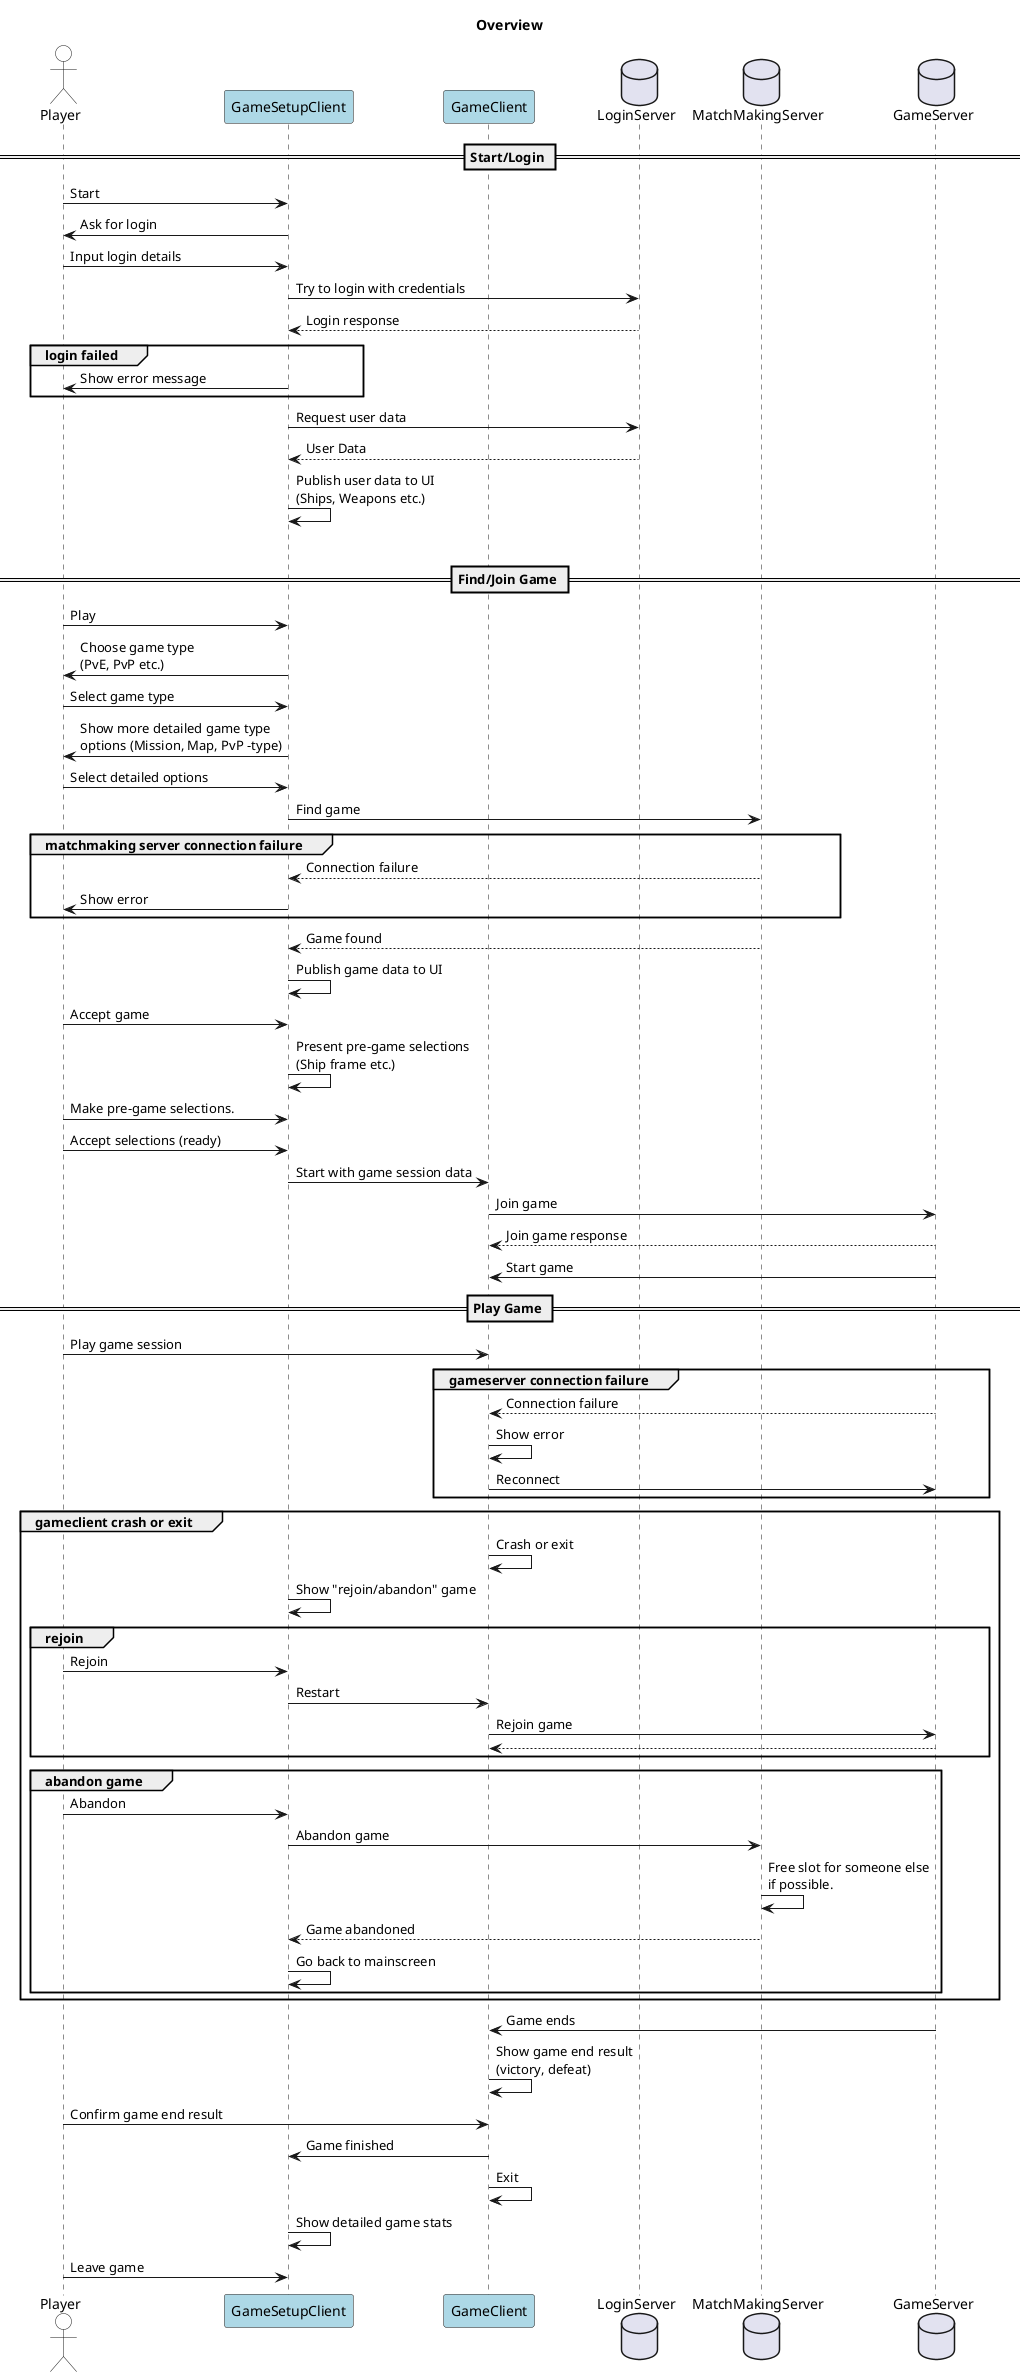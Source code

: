 @startuml
title Overview
actor Player #white
participant GameSetupClient #lightblue
participant GameClient #lightblue
database LoginServer
database MatchMakingServer
database GameServer
== Start/Login ==
Player -> GameSetupClient : Start
GameSetupClient -> Player : Ask for login
Player -> GameSetupClient : Input login details
GameSetupClient -> LoginServer : Try to login with credentials
LoginServer --> GameSetupClient : Login response
group login failed
GameSetupClient -> Player : Show error message
end group
GameSetupClient -> LoginServer : Request user data
LoginServer --> GameSetupClient : User Data
GameSetupClient -> GameSetupClient : Publish user data to UI\n(Ships, Weapons etc.)
group
== Find/Join Game ==
Player -> GameSetupClient : Play
GameSetupClient -> Player : Choose game type\n(PvE, PvP etc.)
Player -> GameSetupClient : Select game type
GameSetupClient -> Player : Show more detailed game type\noptions (Mission, Map, PvP -type)
Player -> GameSetupClient : Select detailed options
GameSetupClient -> MatchMakingServer : Find game
group matchmaking server connection failure
MatchMakingServer --> GameSetupClient : Connection failure
GameSetupClient -> Player : Show error
end group
MatchMakingServer --> GameSetupClient : Game found
GameSetupClient -> GameSetupClient : Publish game data to UI
Player -> GameSetupClient : Accept game
GameSetupClient -> GameSetupClient : Present pre-game selections\n(Ship frame etc.)
Player -> GameSetupClient : Make pre-game selections.
Player -> GameSetupClient : Accept selections (ready)
GameSetupClient -> GameClient : Start with game session data
GameClient -> GameServer : Join game
GameServer --> GameClient : Join game response
GameServer -> GameClient : Start game
== Play Game ==
Player -> GameClient : Play game session
group gameserver connection failure
GameServer --> GameClient : Connection failure
GameClient -> GameClient : Show error
GameClient -> GameServer : Reconnect
end group
group gameclient crash or exit
GameClient -> GameClient : Crash or exit
GameSetupClient -> GameSetupClient : Show "rejoin/abandon" game
group rejoin
Player -> GameSetupClient : Rejoin
GameSetupClient -> GameClient : Restart
GameClient -> GameServer : Rejoin game
GameServer --> GameClient
end group
group abandon game
Player -> GameSetupClient : Abandon
GameSetupClient -> MatchMakingServer : Abandon game
MatchMakingServer -> MatchMakingServer : Free slot for someone else\nif possible.
MatchMakingServer --> GameSetupClient : Game abandoned
GameSetupClient -> GameSetupClient : Go back to mainscreen
end group
end group
GameServer -> GameClient : Game ends
GameClient -> GameClient : Show game end result\n(victory, defeat)
Player -> GameClient : Confirm game end result
GameClient -> GameSetupClient : Game finished
GameClient -> GameClient : Exit
GameSetupClient -> GameSetupClient : Show detailed game stats
Player -> GameSetupClient : Leave game
@enduml
